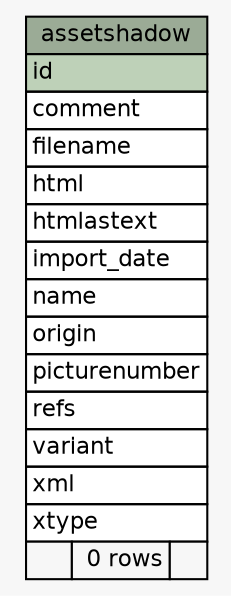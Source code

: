 // dot 2.20.2 on Linux 2.6.32-26-generic
// SchemaSpy rev 590
digraph "assetshadow" {
  graph [
    rankdir="RL"
    bgcolor="#f7f7f7"
    nodesep="0.18"
    ranksep="0.46"
    fontname="Helvetica"
    fontsize="11"
  ];
  node [
    fontname="Helvetica"
    fontsize="11"
    shape="plaintext"
  ];
  edge [
    arrowsize="0.8"
  ];
  "assetshadow" [
    label=<
    <TABLE BORDER="0" CELLBORDER="1" CELLSPACING="0" BGCOLOR="#ffffff">
      <TR><TD COLSPAN="3" BGCOLOR="#9bab96" ALIGN="CENTER">assetshadow</TD></TR>
      <TR><TD PORT="id" COLSPAN="3" BGCOLOR="#bed1b8" ALIGN="LEFT">id</TD></TR>
      <TR><TD PORT="comment" COLSPAN="3" ALIGN="LEFT">comment</TD></TR>
      <TR><TD PORT="filename" COLSPAN="3" ALIGN="LEFT">filename</TD></TR>
      <TR><TD PORT="html" COLSPAN="3" ALIGN="LEFT">html</TD></TR>
      <TR><TD PORT="htmlastext" COLSPAN="3" ALIGN="LEFT">htmlastext</TD></TR>
      <TR><TD PORT="import_date" COLSPAN="3" ALIGN="LEFT">import_date</TD></TR>
      <TR><TD PORT="name" COLSPAN="3" ALIGN="LEFT">name</TD></TR>
      <TR><TD PORT="origin" COLSPAN="3" ALIGN="LEFT">origin</TD></TR>
      <TR><TD PORT="picturenumber" COLSPAN="3" ALIGN="LEFT">picturenumber</TD></TR>
      <TR><TD PORT="refs" COLSPAN="3" ALIGN="LEFT">refs</TD></TR>
      <TR><TD PORT="variant" COLSPAN="3" ALIGN="LEFT">variant</TD></TR>
      <TR><TD PORT="xml" COLSPAN="3" ALIGN="LEFT">xml</TD></TR>
      <TR><TD PORT="xtype" COLSPAN="3" ALIGN="LEFT">xtype</TD></TR>
      <TR><TD ALIGN="LEFT" BGCOLOR="#f7f7f7">  </TD><TD ALIGN="RIGHT" BGCOLOR="#f7f7f7">0 rows</TD><TD ALIGN="RIGHT" BGCOLOR="#f7f7f7">  </TD></TR>
    </TABLE>>
    URL="tables/assetshadow.html"
    tooltip="assetshadow"
  ];
}
